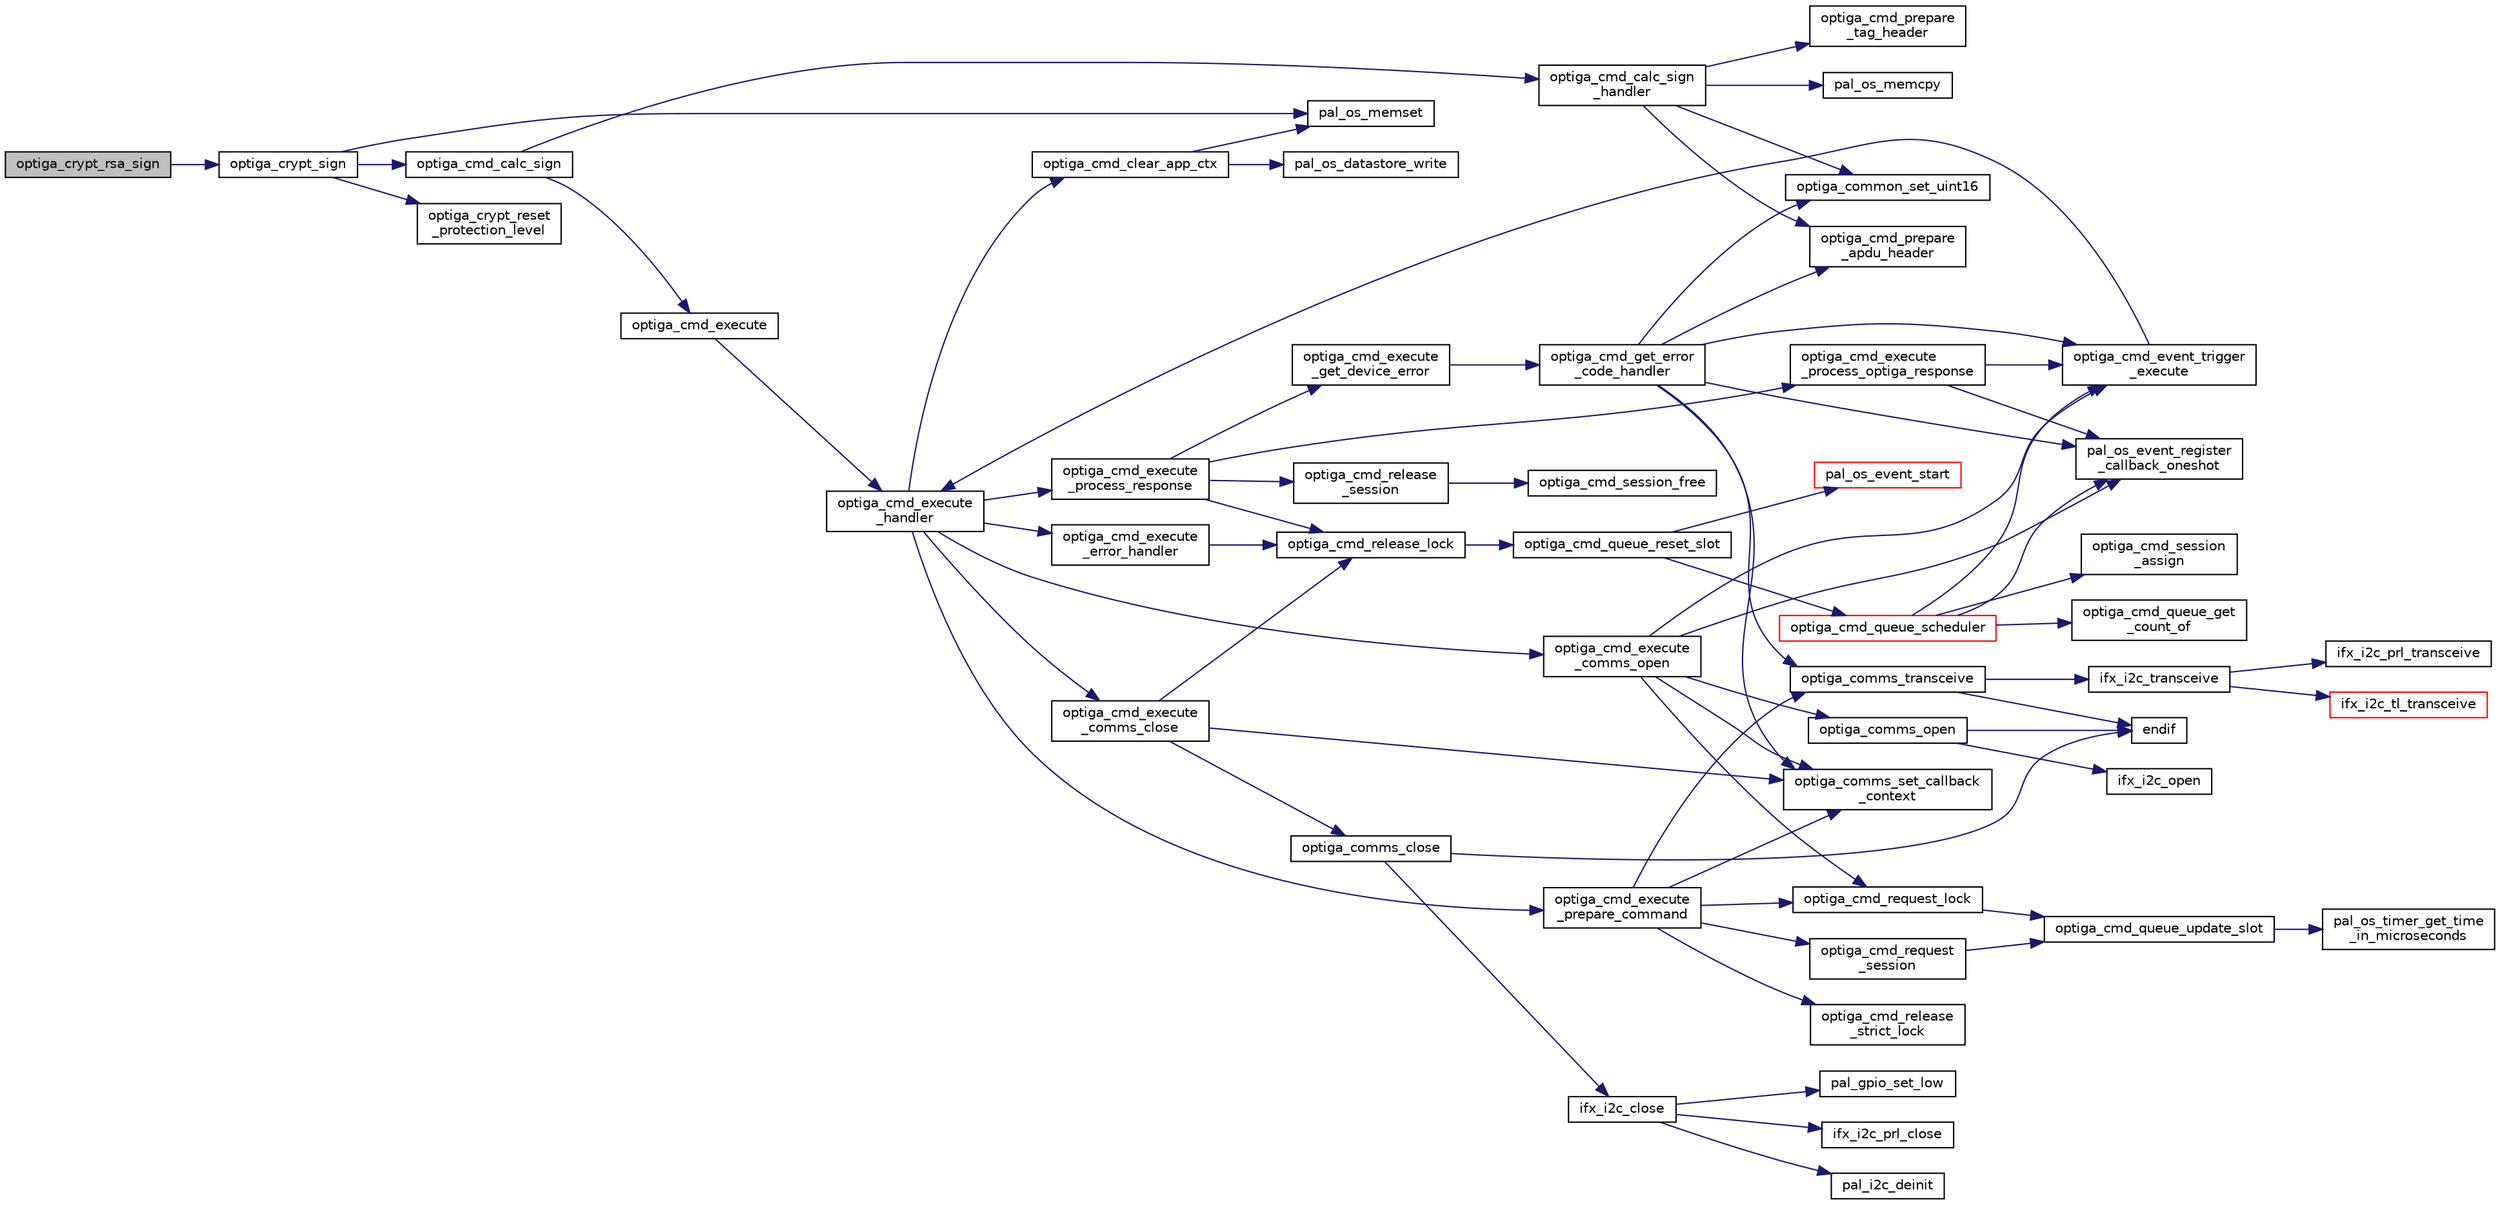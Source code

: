 digraph "optiga_crypt_rsa_sign"
{
 // LATEX_PDF_SIZE
  edge [fontname="Helvetica",fontsize="10",labelfontname="Helvetica",labelfontsize="10"];
  node [fontname="Helvetica",fontsize="10",shape=record];
  rankdir="LR";
  Node1 [label="optiga_crypt_rsa_sign",height=0.2,width=0.4,color="black", fillcolor="grey75", style="filled", fontcolor="black",tooltip="Generates a RSA signature for the given digest based on the input signature scheme."];
  Node1 -> Node2 [color="midnightblue",fontsize="10",style="solid",fontname="Helvetica"];
  Node2 [label="optiga_crypt_sign",height=0.2,width=0.4,color="black", fillcolor="white", style="filled",URL="$d6/dbe/optiga__crypt_8c.html#aa2a01dcda31b2c85ee933e21c26abe7e",tooltip=" "];
  Node2 -> Node3 [color="midnightblue",fontsize="10",style="solid",fontname="Helvetica"];
  Node3 [label="optiga_cmd_calc_sign",height=0.2,width=0.4,color="black", fillcolor="white", style="filled",URL="$db/dd5/optiga__cmd_8c.html#ab4461677b0c47dee5c46765df7439b97",tooltip="Calculate signature on digest."];
  Node3 -> Node4 [color="midnightblue",fontsize="10",style="solid",fontname="Helvetica"];
  Node4 [label="optiga_cmd_calc_sign\l_handler",height=0.2,width=0.4,color="black", fillcolor="white", style="filled",URL="$db/dd5/optiga__cmd_8c.html#a27bacc42f77a96c1db15710b6c5a34df",tooltip=" "];
  Node4 -> Node5 [color="midnightblue",fontsize="10",style="solid",fontname="Helvetica"];
  Node5 [label="optiga_cmd_prepare\l_apdu_header",height=0.2,width=0.4,color="black", fillcolor="white", style="filled",URL="$db/dd5/optiga__cmd_8c.html#abde8c38727ddd09b1740e66e96883719",tooltip=" "];
  Node4 -> Node6 [color="midnightblue",fontsize="10",style="solid",fontname="Helvetica"];
  Node6 [label="optiga_cmd_prepare\l_tag_header",height=0.2,width=0.4,color="black", fillcolor="white", style="filled",URL="$db/dd5/optiga__cmd_8c.html#ae92d7efd2c3a700c17bbcea6c2614476",tooltip=" "];
  Node4 -> Node7 [color="midnightblue",fontsize="10",style="solid",fontname="Helvetica"];
  Node7 [label="optiga_common_set_uint16",height=0.2,width=0.4,color="black", fillcolor="white", style="filled",URL="$d3/dc7/optiga__lib__common_8c.html#af644c6ab6ad5604dca0600d7cb05a67d",tooltip="Copies 2 bytes of uint16 type value to the buffer."];
  Node4 -> Node8 [color="midnightblue",fontsize="10",style="solid",fontname="Helvetica"];
  Node8 [label="pal_os_memcpy",height=0.2,width=0.4,color="black", fillcolor="white", style="filled",URL="$d0/d52/pal__os__memory_8h.html#a81ebe98644b60cd70987491458788125",tooltip="Copies data from source to destination."];
  Node3 -> Node9 [color="midnightblue",fontsize="10",style="solid",fontname="Helvetica"];
  Node9 [label="optiga_cmd_execute",height=0.2,width=0.4,color="black", fillcolor="white", style="filled",URL="$db/dd5/optiga__cmd_8c.html#ab2912d4d65c7c465aa6f0abf985a1a08",tooltip=" "];
  Node9 -> Node10 [color="midnightblue",fontsize="10",style="solid",fontname="Helvetica"];
  Node10 [label="optiga_cmd_execute\l_handler",height=0.2,width=0.4,color="black", fillcolor="white", style="filled",URL="$db/dd5/optiga__cmd_8c.html#a59e94e718d9dcda78c222cb69d0c259e",tooltip=" "];
  Node10 -> Node11 [color="midnightblue",fontsize="10",style="solid",fontname="Helvetica"];
  Node11 [label="optiga_cmd_clear_app_ctx",height=0.2,width=0.4,color="black", fillcolor="white", style="filled",URL="$db/dd5/optiga__cmd_8c.html#a5e99bc3c747c8b6294cc50daa8d7b6d8",tooltip=" "];
  Node11 -> Node12 [color="midnightblue",fontsize="10",style="solid",fontname="Helvetica"];
  Node12 [label="pal_os_datastore_write",height=0.2,width=0.4,color="black", fillcolor="white", style="filled",URL="$d1/d1b/pal__os__datastore_8h.html#a214588f1e3ed0af418fd0fef9dc5ef47",tooltip="Writes data to the specified location for a given datastore_id."];
  Node11 -> Node13 [color="midnightblue",fontsize="10",style="solid",fontname="Helvetica"];
  Node13 [label="pal_os_memset",height=0.2,width=0.4,color="black", fillcolor="white", style="filled",URL="$d0/d52/pal__os__memory_8h.html#a5c844a129a0cac70e56000451fa6e7e5",tooltip="Sets the buffer with the given value."];
  Node10 -> Node14 [color="midnightblue",fontsize="10",style="solid",fontname="Helvetica"];
  Node14 [label="optiga_cmd_execute\l_comms_close",height=0.2,width=0.4,color="black", fillcolor="white", style="filled",URL="$db/dd5/optiga__cmd_8c.html#ad9ad2c13110880672cb6aab45b2ab44a",tooltip=" "];
  Node14 -> Node15 [color="midnightblue",fontsize="10",style="solid",fontname="Helvetica"];
  Node15 [label="optiga_cmd_release_lock",height=0.2,width=0.4,color="black", fillcolor="white", style="filled",URL="$db/dd5/optiga__cmd_8c.html#afc23fdafd7900a8ac9f268682086c1ff",tooltip="Releases the OPTIGA cmd lock."];
  Node15 -> Node16 [color="midnightblue",fontsize="10",style="solid",fontname="Helvetica"];
  Node16 [label="optiga_cmd_queue_reset_slot",height=0.2,width=0.4,color="black", fillcolor="white", style="filled",URL="$db/dd5/optiga__cmd_8c.html#a4a1673b6cc81426b34fedd90f5ff8cc6",tooltip=" "];
  Node16 -> Node17 [color="midnightblue",fontsize="10",style="solid",fontname="Helvetica"];
  Node17 [label="optiga_cmd_queue_scheduler",height=0.2,width=0.4,color="red", fillcolor="white", style="filled",URL="$db/dd5/optiga__cmd_8c.html#aa56ff42e570374be3dd2d7999d5727b5",tooltip=" "];
  Node17 -> Node18 [color="midnightblue",fontsize="10",style="solid",fontname="Helvetica"];
  Node18 [label="optiga_cmd_event_trigger\l_execute",height=0.2,width=0.4,color="black", fillcolor="white", style="filled",URL="$db/dd5/optiga__cmd_8c.html#af46a691fca3d4af3df6af3cc25e28dc2",tooltip=" "];
  Node18 -> Node10 [color="midnightblue",fontsize="10",style="solid",fontname="Helvetica"];
  Node17 -> Node19 [color="midnightblue",fontsize="10",style="solid",fontname="Helvetica"];
  Node19 [label="optiga_cmd_queue_get\l_count_of",height=0.2,width=0.4,color="black", fillcolor="white", style="filled",URL="$db/dd5/optiga__cmd_8c.html#ac9cd0a3af0dc03fe57e54a10a0127cb5",tooltip=" "];
  Node17 -> Node20 [color="midnightblue",fontsize="10",style="solid",fontname="Helvetica"];
  Node20 [label="optiga_cmd_session\l_assign",height=0.2,width=0.4,color="black", fillcolor="white", style="filled",URL="$db/dd5/optiga__cmd_8c.html#a2a34259eec328e75a3079228310a6a3a",tooltip=" "];
  Node17 -> Node23 [color="midnightblue",fontsize="10",style="solid",fontname="Helvetica"];
  Node23 [label="pal_os_event_register\l_callback_oneshot",height=0.2,width=0.4,color="black", fillcolor="white", style="filled",URL="$de/d5e/pal__os__event_8h.html#ae19d426d427610ee4451d6a180f6c1a6",tooltip="Callback registration function to trigger once when timer expires."];
  Node16 -> Node25 [color="midnightblue",fontsize="10",style="solid",fontname="Helvetica"];
  Node25 [label="pal_os_event_start",height=0.2,width=0.4,color="red", fillcolor="white", style="filled",URL="$de/d5e/pal__os__event_8h.html#a6b849216af439749a5c26ee1e7c9f3af",tooltip="Start an os event."];
  Node14 -> Node27 [color="midnightblue",fontsize="10",style="solid",fontname="Helvetica"];
  Node27 [label="optiga_comms_close",height=0.2,width=0.4,color="black", fillcolor="white", style="filled",URL="$dc/d8e/optiga__comms_8h.html#a5ce322d268514da8e1960bbaf99df994",tooltip="Closes the communication channel with OPTIGA."];
  Node27 -> Node28 [color="midnightblue",fontsize="10",style="solid",fontname="Helvetica"];
  Node28 [label="endif",height=0.2,width=0.4,color="black", fillcolor="white", style="filled",URL="$dd/d68/_c_make_lists_8txt.html#a6a936336f6a8d0214665125a465f5ca3",tooltip=" "];
  Node27 -> Node29 [color="midnightblue",fontsize="10",style="solid",fontname="Helvetica"];
  Node29 [label="ifx_i2c_close",height=0.2,width=0.4,color="black", fillcolor="white", style="filled",URL="$de/db2/ifx__i2c_8c.html#af7f75cb230c5aaedcbfa2f33b38e16b2",tooltip="Closes the IFX I2C protocol stack for a given context."];
  Node29 -> Node30 [color="midnightblue",fontsize="10",style="solid",fontname="Helvetica"];
  Node30 [label="ifx_i2c_prl_close",height=0.2,width=0.4,color="black", fillcolor="white", style="filled",URL="$d8/d90/ifx__i2c__presentation__layer_8h.html#ad5e750f2247d9990cb7c54ecf48a7dc8",tooltip="Function for closing the module."];
  Node29 -> Node31 [color="midnightblue",fontsize="10",style="solid",fontname="Helvetica"];
  Node31 [label="pal_gpio_set_low",height=0.2,width=0.4,color="black", fillcolor="white", style="filled",URL="$d4/dc4/pal__gpio_8h.html#a723142a606000abf91f180f8af3bb0a0",tooltip="Sets the GPIO pin to Low state."];
  Node29 -> Node32 [color="midnightblue",fontsize="10",style="solid",fontname="Helvetica"];
  Node32 [label="pal_i2c_deinit",height=0.2,width=0.4,color="black", fillcolor="white", style="filled",URL="$db/dc2/pal__i2c_8h.html#a36b378afa23cc5f88bc4a0edd4e9be40",tooltip="De-initializes the I2C master."];
  Node14 -> Node33 [color="midnightblue",fontsize="10",style="solid",fontname="Helvetica"];
  Node33 [label="optiga_comms_set_callback\l_context",height=0.2,width=0.4,color="black", fillcolor="white", style="filled",URL="$dc/d8e/optiga__comms_8h.html#aeb73e725151006ee548230ff2d401d9e",tooltip="Sets the callers context to OPTIGA comms instance."];
  Node10 -> Node34 [color="midnightblue",fontsize="10",style="solid",fontname="Helvetica"];
  Node34 [label="optiga_cmd_execute\l_comms_open",height=0.2,width=0.4,color="black", fillcolor="white", style="filled",URL="$db/dd5/optiga__cmd_8c.html#ae3a4a7b20a55d7b67415a3d711664ce9",tooltip=" "];
  Node34 -> Node18 [color="midnightblue",fontsize="10",style="solid",fontname="Helvetica"];
  Node34 -> Node35 [color="midnightblue",fontsize="10",style="solid",fontname="Helvetica"];
  Node35 [label="optiga_cmd_request_lock",height=0.2,width=0.4,color="black", fillcolor="white", style="filled",URL="$db/dd5/optiga__cmd_8c.html#ac35757eba8466eb1396b30ba1eee9b70",tooltip=" "];
  Node35 -> Node36 [color="midnightblue",fontsize="10",style="solid",fontname="Helvetica"];
  Node36 [label="optiga_cmd_queue_update_slot",height=0.2,width=0.4,color="black", fillcolor="white", style="filled",URL="$db/dd5/optiga__cmd_8c.html#ab8ab7c8dd1ffcb0b11d5db4b0be11274",tooltip=" "];
  Node36 -> Node37 [color="midnightblue",fontsize="10",style="solid",fontname="Helvetica"];
  Node37 [label="pal_os_timer_get_time\l_in_microseconds",height=0.2,width=0.4,color="black", fillcolor="white", style="filled",URL="$d3/d40/pal__os__timer_8h.html#a761a97c5edc104de3320906105e14c1e",tooltip="Gets tick count value in microseconds."];
  Node34 -> Node38 [color="midnightblue",fontsize="10",style="solid",fontname="Helvetica"];
  Node38 [label="optiga_comms_open",height=0.2,width=0.4,color="black", fillcolor="white", style="filled",URL="$dc/d8e/optiga__comms_8h.html#a25381850ca6a6e94fefa550c66bfeb35",tooltip="Opens the communication channel with OPTIGA."];
  Node38 -> Node28 [color="midnightblue",fontsize="10",style="solid",fontname="Helvetica"];
  Node38 -> Node39 [color="midnightblue",fontsize="10",style="solid",fontname="Helvetica"];
  Node39 [label="ifx_i2c_open",height=0.2,width=0.4,color="black", fillcolor="white", style="filled",URL="$de/db2/ifx__i2c_8c.html#a1b6ef08b044c3d93203043f85fd96849",tooltip="Initializes the IFX I2C protocol stack for a given context."];
  Node34 -> Node33 [color="midnightblue",fontsize="10",style="solid",fontname="Helvetica"];
  Node34 -> Node23 [color="midnightblue",fontsize="10",style="solid",fontname="Helvetica"];
  Node10 -> Node40 [color="midnightblue",fontsize="10",style="solid",fontname="Helvetica"];
  Node40 [label="optiga_cmd_execute\l_error_handler",height=0.2,width=0.4,color="black", fillcolor="white", style="filled",URL="$db/dd5/optiga__cmd_8c.html#ac8e4b960fe1636da31ee29558be0bc3f",tooltip=" "];
  Node40 -> Node15 [color="midnightblue",fontsize="10",style="solid",fontname="Helvetica"];
  Node10 -> Node41 [color="midnightblue",fontsize="10",style="solid",fontname="Helvetica"];
  Node41 [label="optiga_cmd_execute\l_prepare_command",height=0.2,width=0.4,color="black", fillcolor="white", style="filled",URL="$db/dd5/optiga__cmd_8c.html#aa9ed358c9842cc61375644b9c062a944",tooltip=" "];
  Node41 -> Node42 [color="midnightblue",fontsize="10",style="solid",fontname="Helvetica"];
  Node42 [label="optiga_cmd_release\l_strict_lock",height=0.2,width=0.4,color="black", fillcolor="white", style="filled",URL="$db/dd5/optiga__cmd_8c.html#a6dce5aaef54800aa22b8689b1ba4d95c",tooltip=" "];
  Node41 -> Node35 [color="midnightblue",fontsize="10",style="solid",fontname="Helvetica"];
  Node41 -> Node43 [color="midnightblue",fontsize="10",style="solid",fontname="Helvetica"];
  Node43 [label="optiga_cmd_request\l_session",height=0.2,width=0.4,color="black", fillcolor="white", style="filled",URL="$db/dd5/optiga__cmd_8c.html#a85345f4362095662a5d535c41bf950ef",tooltip=" "];
  Node43 -> Node36 [color="midnightblue",fontsize="10",style="solid",fontname="Helvetica"];
  Node41 -> Node33 [color="midnightblue",fontsize="10",style="solid",fontname="Helvetica"];
  Node41 -> Node44 [color="midnightblue",fontsize="10",style="solid",fontname="Helvetica"];
  Node44 [label="optiga_comms_transceive",height=0.2,width=0.4,color="black", fillcolor="white", style="filled",URL="$dc/d8e/optiga__comms_8h.html#a1dd08c8bc88bb26306bb24c6cdc98750",tooltip="Sends and receives the APDU."];
  Node44 -> Node28 [color="midnightblue",fontsize="10",style="solid",fontname="Helvetica"];
  Node44 -> Node45 [color="midnightblue",fontsize="10",style="solid",fontname="Helvetica"];
  Node45 [label="ifx_i2c_transceive",height=0.2,width=0.4,color="black", fillcolor="white", style="filled",URL="$de/db2/ifx__i2c_8c.html#a7498db56439379fc5b73a5aab3234376",tooltip="Sends a command and receives a response for the command."];
  Node45 -> Node46 [color="midnightblue",fontsize="10",style="solid",fontname="Helvetica"];
  Node46 [label="ifx_i2c_prl_transceive",height=0.2,width=0.4,color="black", fillcolor="white", style="filled",URL="$d8/d90/ifx__i2c__presentation__layer_8h.html#a5d8f7771e0e6d3e40874438b598ec4eb",tooltip="Function to transmit and receive a packet."];
  Node45 -> Node47 [color="midnightblue",fontsize="10",style="solid",fontname="Helvetica"];
  Node47 [label="ifx_i2c_tl_transceive",height=0.2,width=0.4,color="red", fillcolor="white", style="filled",URL="$dc/d29/ifx__i2c__transport__layer_8c.html#afdd05b4c820b4be0257fff2a57547496",tooltip="Function to transmit and receive a packet."];
  Node10 -> Node65 [color="midnightblue",fontsize="10",style="solid",fontname="Helvetica"];
  Node65 [label="optiga_cmd_execute\l_process_response",height=0.2,width=0.4,color="black", fillcolor="white", style="filled",URL="$db/dd5/optiga__cmd_8c.html#a182aec794c580d3ff03ce7b1becb9f18",tooltip=" "];
  Node65 -> Node66 [color="midnightblue",fontsize="10",style="solid",fontname="Helvetica"];
  Node66 [label="optiga_cmd_execute\l_get_device_error",height=0.2,width=0.4,color="black", fillcolor="white", style="filled",URL="$db/dd5/optiga__cmd_8c.html#ae8df9cf44928782fefbf41d7b64198a2",tooltip=" "];
  Node66 -> Node67 [color="midnightblue",fontsize="10",style="solid",fontname="Helvetica"];
  Node67 [label="optiga_cmd_get_error\l_code_handler",height=0.2,width=0.4,color="black", fillcolor="white", style="filled",URL="$db/dd5/optiga__cmd_8c.html#a1585255999f9f369ea482dccf64002aa",tooltip=" "];
  Node67 -> Node18 [color="midnightblue",fontsize="10",style="solid",fontname="Helvetica"];
  Node67 -> Node5 [color="midnightblue",fontsize="10",style="solid",fontname="Helvetica"];
  Node67 -> Node7 [color="midnightblue",fontsize="10",style="solid",fontname="Helvetica"];
  Node67 -> Node33 [color="midnightblue",fontsize="10",style="solid",fontname="Helvetica"];
  Node67 -> Node44 [color="midnightblue",fontsize="10",style="solid",fontname="Helvetica"];
  Node67 -> Node23 [color="midnightblue",fontsize="10",style="solid",fontname="Helvetica"];
  Node65 -> Node68 [color="midnightblue",fontsize="10",style="solid",fontname="Helvetica"];
  Node68 [label="optiga_cmd_execute\l_process_optiga_response",height=0.2,width=0.4,color="black", fillcolor="white", style="filled",URL="$db/dd5/optiga__cmd_8c.html#a0745b183d1d0461113060293d2bb0018",tooltip=" "];
  Node68 -> Node18 [color="midnightblue",fontsize="10",style="solid",fontname="Helvetica"];
  Node68 -> Node23 [color="midnightblue",fontsize="10",style="solid",fontname="Helvetica"];
  Node65 -> Node15 [color="midnightblue",fontsize="10",style="solid",fontname="Helvetica"];
  Node65 -> Node69 [color="midnightblue",fontsize="10",style="solid",fontname="Helvetica"];
  Node69 [label="optiga_cmd_release\l_session",height=0.2,width=0.4,color="black", fillcolor="white", style="filled",URL="$db/dd5/optiga__cmd_8c.html#a0b7d1c48bdcbfa2513945948f44eb544",tooltip=" "];
  Node69 -> Node70 [color="midnightblue",fontsize="10",style="solid",fontname="Helvetica"];
  Node70 [label="optiga_cmd_session_free",height=0.2,width=0.4,color="black", fillcolor="white", style="filled",URL="$db/dd5/optiga__cmd_8c.html#a2c729c15b736da7f20ff1fb7b388056c",tooltip=" "];
  Node2 -> Node71 [color="midnightblue",fontsize="10",style="solid",fontname="Helvetica"];
  Node71 [label="optiga_crypt_reset\l_protection_level",height=0.2,width=0.4,color="black", fillcolor="white", style="filled",URL="$d6/dbe/optiga__crypt_8c.html#a96508da88bfa3e75f67a66cc29765723",tooltip=" "];
  Node2 -> Node13 [color="midnightblue",fontsize="10",style="solid",fontname="Helvetica"];
}
